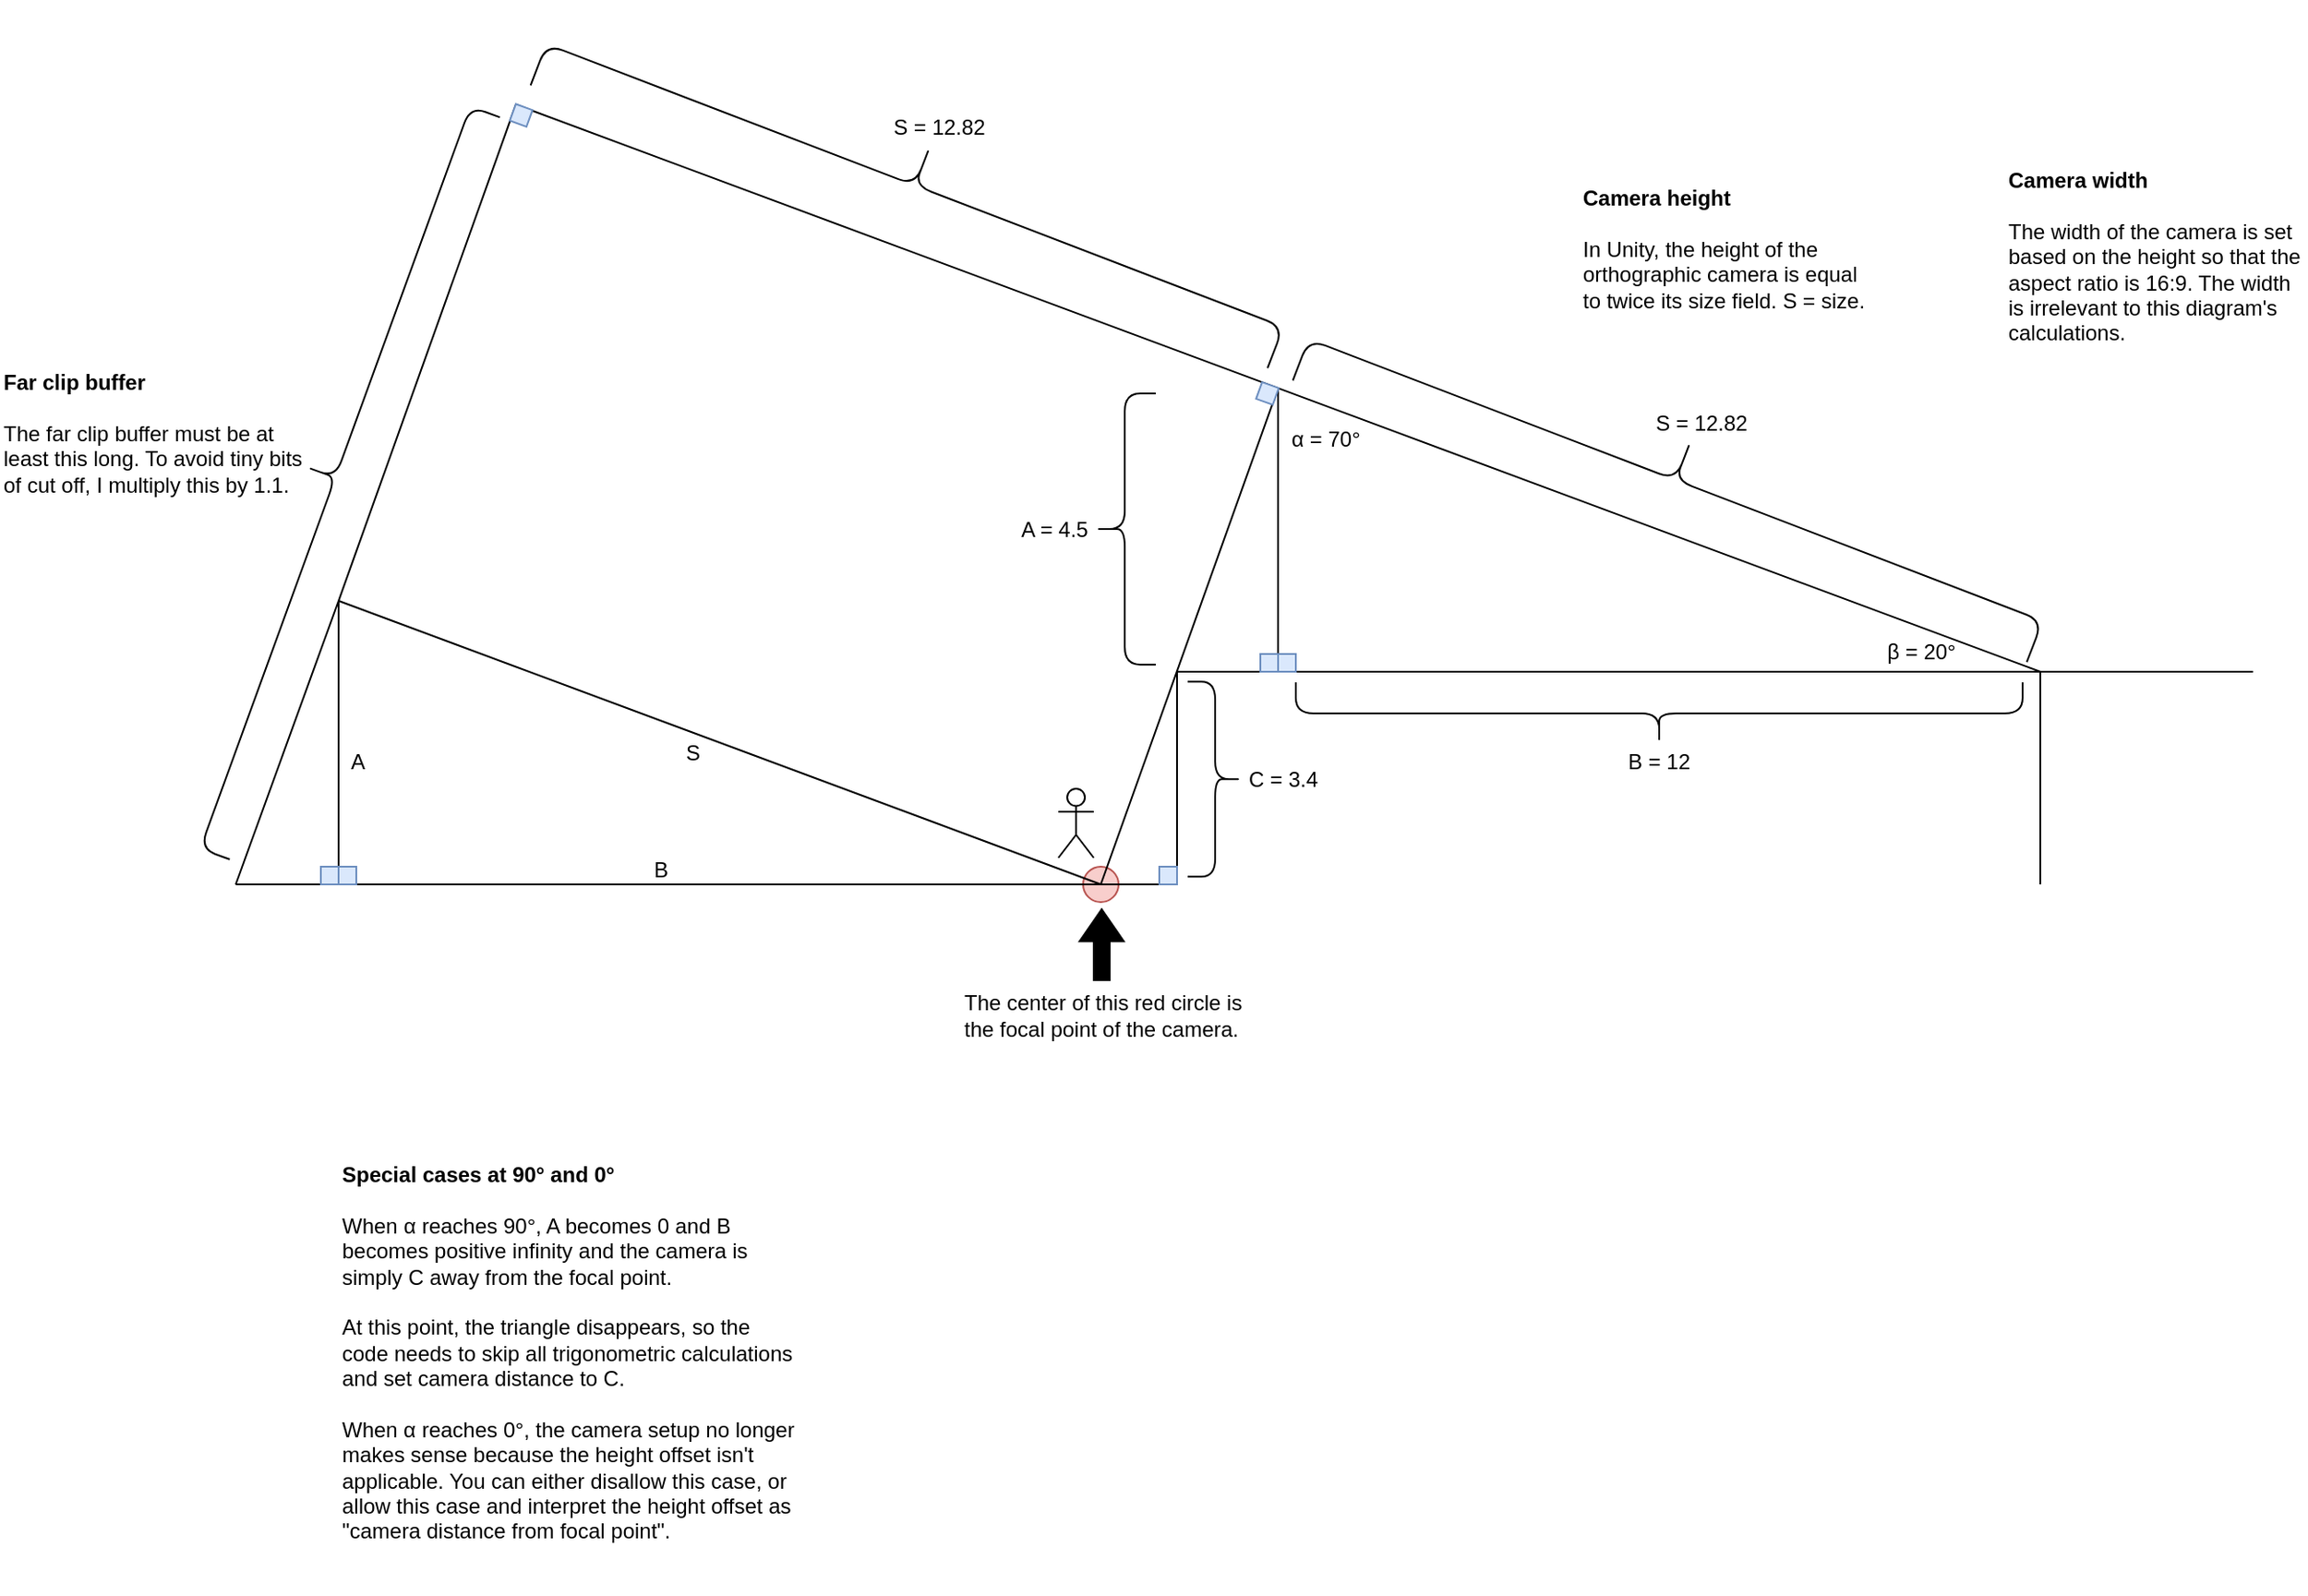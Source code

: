 <mxfile version="28.1.2">
  <diagram name="Page-1" id="FrN06xPbd_DsweXHBffh">
    <mxGraphModel dx="1722" dy="1001" grid="1" gridSize="10" guides="1" tooltips="1" connect="1" arrows="1" fold="1" page="1" pageScale="1" pageWidth="1500" pageHeight="1500" math="0" shadow="0">
      <root>
        <mxCell id="0" />
        <mxCell id="1" parent="0" />
        <mxCell id="QoR44doOhelGxvLLjrM_-17" value="" style="ellipse;whiteSpace=wrap;html=1;aspect=fixed;fillColor=#f8cecc;strokeColor=#b85450;" parent="1" vertex="1">
          <mxGeometry x="670" y="590" width="20" height="20" as="geometry" />
        </mxCell>
        <mxCell id="QoR44doOhelGxvLLjrM_-1" value="" style="shape=umlActor;verticalLabelPosition=bottom;verticalAlign=top;html=1;outlineConnect=0;movable=1;resizable=1;rotatable=1;deletable=1;editable=1;locked=0;connectable=1;" parent="1" vertex="1">
          <mxGeometry x="656.07" y="546" width="19.93" height="39" as="geometry" />
        </mxCell>
        <mxCell id="QoR44doOhelGxvLLjrM_-4" value="" style="endArrow=none;html=1;rounded=0;" parent="1" edge="1">
          <mxGeometry width="50" height="50" relative="1" as="geometry">
            <mxPoint x="1210" y="480" as="sourcePoint" />
            <mxPoint x="1210" y="600" as="targetPoint" />
          </mxGeometry>
        </mxCell>
        <mxCell id="QoR44doOhelGxvLLjrM_-5" value="" style="endArrow=none;html=1;rounded=0;" parent="1" edge="1">
          <mxGeometry width="50" height="50" relative="1" as="geometry">
            <mxPoint x="723" y="480" as="sourcePoint" />
            <mxPoint x="1330" y="480" as="targetPoint" />
          </mxGeometry>
        </mxCell>
        <mxCell id="QoR44doOhelGxvLLjrM_-6" value="" style="endArrow=none;html=1;rounded=0;" parent="1" edge="1">
          <mxGeometry width="50" height="50" relative="1" as="geometry">
            <mxPoint x="350" y="160" as="sourcePoint" />
            <mxPoint x="1210" y="480" as="targetPoint" />
          </mxGeometry>
        </mxCell>
        <mxCell id="QoR44doOhelGxvLLjrM_-7" value="" style="endArrow=none;html=1;rounded=0;" parent="1" edge="1">
          <mxGeometry width="50" height="50" relative="1" as="geometry">
            <mxPoint x="780" y="320" as="sourcePoint" />
            <mxPoint x="780" y="480" as="targetPoint" />
          </mxGeometry>
        </mxCell>
        <mxCell id="QoR44doOhelGxvLLjrM_-10" value="" style="whiteSpace=wrap;html=1;aspect=fixed;rotation=0;fillColor=#dae8fc;strokeColor=#6c8ebf;" parent="1" vertex="1">
          <mxGeometry x="780" y="470" width="10" height="10" as="geometry" />
        </mxCell>
        <mxCell id="QoR44doOhelGxvLLjrM_-11" value="" style="whiteSpace=wrap;html=1;aspect=fixed;rotation=0;fillColor=#dae8fc;strokeColor=#6c8ebf;" parent="1" vertex="1">
          <mxGeometry x="770" y="470" width="10" height="10" as="geometry" />
        </mxCell>
        <mxCell id="QoR44doOhelGxvLLjrM_-16" value="The center of this red circle is the focal point of the camera." style="text;html=1;align=left;verticalAlign=middle;whiteSpace=wrap;rounded=0;" parent="1" vertex="1">
          <mxGeometry x="601" y="654" width="174" height="40" as="geometry" />
        </mxCell>
        <mxCell id="QoR44doOhelGxvLLjrM_-18" value="" style="endArrow=none;html=1;rounded=0;" parent="1" edge="1">
          <mxGeometry width="50" height="50" relative="1" as="geometry">
            <mxPoint x="780" y="320" as="sourcePoint" />
            <mxPoint x="680" y="600" as="targetPoint" />
          </mxGeometry>
        </mxCell>
        <mxCell id="QoR44doOhelGxvLLjrM_-20" value="&lt;div&gt;&lt;b&gt;Camera height&lt;/b&gt;&lt;/div&gt;&lt;div&gt;&lt;br&gt;&lt;/div&gt;In Unity, the height of the orthographic camera is equal to twice its size field. S = size." style="text;html=1;align=left;verticalAlign=top;whiteSpace=wrap;rounded=0;" parent="1" vertex="1">
          <mxGeometry x="950" y="198.5" width="170" height="100" as="geometry" />
        </mxCell>
        <mxCell id="QoR44doOhelGxvLLjrM_-21" value="" style="shape=curlyBracket;whiteSpace=wrap;html=1;rounded=1;flipH=1;labelPosition=right;verticalLabelPosition=middle;align=left;verticalAlign=middle;rotation=291;" parent="1" vertex="1">
          <mxGeometry x="979.34" y="150.1" width="49.89" height="443.48" as="geometry" />
        </mxCell>
        <mxCell id="QoR44doOhelGxvLLjrM_-23" value="S = 12.82" style="text;html=1;align=center;verticalAlign=middle;whiteSpace=wrap;rounded=0;" parent="1" vertex="1">
          <mxGeometry x="989" y="325" width="60" height="30" as="geometry" />
        </mxCell>
        <mxCell id="QoR44doOhelGxvLLjrM_-24" value="" style="shape=curlyBracket;whiteSpace=wrap;html=1;rounded=1;flipH=1;labelPosition=right;verticalLabelPosition=middle;align=left;verticalAlign=middle;rotation=291;" parent="1" vertex="1">
          <mxGeometry x="550.18" y="-17" width="49.89" height="445.3" as="geometry" />
        </mxCell>
        <mxCell id="QoR44doOhelGxvLLjrM_-25" value="S = 12.82" style="text;html=1;align=center;verticalAlign=middle;whiteSpace=wrap;rounded=0;" parent="1" vertex="1">
          <mxGeometry x="559" y="158.1" width="60" height="30" as="geometry" />
        </mxCell>
        <mxCell id="QoR44doOhelGxvLLjrM_-26" value="" style="shape=curlyBracket;whiteSpace=wrap;html=1;rounded=1;labelPosition=left;verticalLabelPosition=middle;align=right;verticalAlign=middle;rotation=-90;" parent="1" vertex="1">
          <mxGeometry x="977.5" y="298.5" width="35" height="410" as="geometry" />
        </mxCell>
        <mxCell id="QoR44doOhelGxvLLjrM_-27" value="B = 12" style="text;html=1;align=center;verticalAlign=middle;whiteSpace=wrap;rounded=0;" parent="1" vertex="1">
          <mxGeometry x="965" y="516" width="60" height="30" as="geometry" />
        </mxCell>
        <mxCell id="QoR44doOhelGxvLLjrM_-29" value="A = 4.5" style="text;html=1;align=center;verticalAlign=middle;whiteSpace=wrap;rounded=0;" parent="1" vertex="1">
          <mxGeometry x="629" y="387.5" width="50" height="25" as="geometry" />
        </mxCell>
        <mxCell id="QoR44doOhelGxvLLjrM_-30" value="β = 20°" style="text;html=1;align=center;verticalAlign=middle;whiteSpace=wrap;rounded=0;" parent="1" vertex="1">
          <mxGeometry x="1120" y="459" width="46" height="20" as="geometry" />
        </mxCell>
        <mxCell id="QoR44doOhelGxvLLjrM_-31" value="α = 70°" style="text;html=1;align=center;verticalAlign=middle;whiteSpace=wrap;rounded=0;" parent="1" vertex="1">
          <mxGeometry x="786" y="341" width="42" height="16" as="geometry" />
        </mxCell>
        <mxCell id="QoR44doOhelGxvLLjrM_-32" value="" style="shape=curlyBracket;whiteSpace=wrap;html=1;rounded=1;labelPosition=left;verticalLabelPosition=middle;align=right;verticalAlign=middle;" parent="1" vertex="1">
          <mxGeometry x="676" y="323" width="35" height="153" as="geometry" />
        </mxCell>
        <mxCell id="QoR44doOhelGxvLLjrM_-33" value="C = 3.4" style="text;html=1;align=center;verticalAlign=middle;whiteSpace=wrap;rounded=0;" parent="1" vertex="1">
          <mxGeometry x="753" y="526" width="60" height="30" as="geometry" />
        </mxCell>
        <mxCell id="QoR44doOhelGxvLLjrM_-34" value="" style="shape=curlyBracket;whiteSpace=wrap;html=1;rounded=1;flipH=1;labelPosition=right;verticalLabelPosition=middle;align=left;verticalAlign=middle;" parent="1" vertex="1">
          <mxGeometry x="729" y="485.58" width="31" height="110" as="geometry" />
        </mxCell>
        <mxCell id="QoR44doOhelGxvLLjrM_-35" value="" style="endArrow=none;html=1;rounded=0;" parent="1" edge="1">
          <mxGeometry width="50" height="50" relative="1" as="geometry">
            <mxPoint x="723" y="480" as="sourcePoint" />
            <mxPoint x="723" y="600" as="targetPoint" />
          </mxGeometry>
        </mxCell>
        <mxCell id="QoR44doOhelGxvLLjrM_-36" value="&lt;div&gt;&lt;b&gt;Camera width&lt;/b&gt;&lt;/div&gt;&lt;div&gt;&lt;br&gt;&lt;/div&gt;The width of the camera is set based on the height so that the aspect ratio is 16:9. The width is irrelevant to this diagram&#39;s calculations." style="text;html=1;align=left;verticalAlign=top;whiteSpace=wrap;rounded=0;" parent="1" vertex="1">
          <mxGeometry x="1190" y="188.5" width="170" height="120" as="geometry" />
        </mxCell>
        <mxCell id="Q9oC8fjvDd_QsvxPDSCa-1" value="&lt;div style=&quot;&quot;&gt;&lt;b&gt;&lt;span style=&quot;background-color: transparent; color: light-dark(rgb(0, 0, 0), rgb(255, 255, 255));&quot;&gt;Special cases at&amp;nbsp;&lt;/span&gt;&lt;span style=&quot;background-color: transparent;&quot;&gt;90° and&amp;nbsp;&lt;/span&gt;&lt;span style=&quot;background-color: transparent;&quot;&gt;0°&lt;/span&gt;&lt;/b&gt;&lt;/div&gt;&lt;div style=&quot;&quot;&gt;&lt;span style=&quot;background-color: transparent; color: light-dark(rgb(0, 0, 0), rgb(255, 255, 255));&quot;&gt;&lt;br&gt;&lt;/span&gt;&lt;/div&gt;&lt;div style=&quot;&quot;&gt;&lt;span style=&quot;background-color: transparent; color: light-dark(rgb(0, 0, 0), rgb(255, 255, 255));&quot;&gt;When&amp;nbsp;&lt;/span&gt;&lt;span style=&quot;background-color: transparent; color: light-dark(rgb(0, 0, 0), rgb(255, 255, 255));&quot;&gt;α reaches 90&lt;/span&gt;&lt;span style=&quot;background-color: transparent; color: light-dark(rgb(0, 0, 0), rgb(255, 255, 255));&quot;&gt;°, A becomes 0 and B becomes positive infinity&lt;/span&gt;&lt;span style=&quot;background-color: transparent; color: light-dark(rgb(0, 0, 0), rgb(255, 255, 255));&quot;&gt;&amp;nbsp;and the camera is simply C away from the focal point.&lt;/span&gt;&lt;/div&gt;&lt;div&gt;&lt;span style=&quot;&quot;&gt;&lt;br&gt;&lt;/span&gt;&lt;/div&gt;&lt;div&gt;&lt;span style=&quot;&quot;&gt;At this point, the triangle disappears, so the code needs to skip all trigonometric calculations and set camera distance to C.&lt;/span&gt;&lt;/div&gt;&lt;div&gt;&lt;span style=&quot;&quot;&gt;&lt;br&gt;&lt;/span&gt;&lt;/div&gt;&lt;div&gt;&lt;span style=&quot;&quot;&gt;When α reaches 0°, the camera setup no longer makes sense because the height offset isn&#39;t applicable. You can either disallow this case, or allow this case and interpret the height offset as &quot;camera distance from focal point&quot;.&lt;/span&gt;&lt;/div&gt;" style="text;html=1;align=left;verticalAlign=top;whiteSpace=wrap;rounded=0;" parent="1" vertex="1">
          <mxGeometry x="250" y="750" width="260" height="250" as="geometry" />
        </mxCell>
        <mxCell id="tHqMKbbyKAlybmzHwqQ6-1" value="" style="endArrow=none;html=1;rounded=0;" edge="1" parent="1">
          <mxGeometry width="50" height="50" relative="1" as="geometry">
            <mxPoint x="350" y="160.1" as="sourcePoint" />
            <mxPoint x="250" y="440.1" as="targetPoint" />
          </mxGeometry>
        </mxCell>
        <mxCell id="tHqMKbbyKAlybmzHwqQ6-2" value="" style="endArrow=none;html=1;rounded=0;" edge="1" parent="1">
          <mxGeometry width="50" height="50" relative="1" as="geometry">
            <mxPoint x="250" y="440" as="sourcePoint" />
            <mxPoint x="680" y="600" as="targetPoint" />
          </mxGeometry>
        </mxCell>
        <mxCell id="tHqMKbbyKAlybmzHwqQ6-4" value="" style="endArrow=none;html=1;rounded=0;" edge="1" parent="1">
          <mxGeometry width="50" height="50" relative="1" as="geometry">
            <mxPoint x="250" y="600" as="sourcePoint" />
            <mxPoint x="680" y="600" as="targetPoint" />
          </mxGeometry>
        </mxCell>
        <mxCell id="tHqMKbbyKAlybmzHwqQ6-7" value="" style="endArrow=none;html=1;rounded=0;" edge="1" parent="1">
          <mxGeometry width="50" height="50" relative="1" as="geometry">
            <mxPoint x="250" y="600" as="sourcePoint" />
            <mxPoint x="250" y="440" as="targetPoint" />
          </mxGeometry>
        </mxCell>
        <mxCell id="tHqMKbbyKAlybmzHwqQ6-8" value="S" style="text;html=1;align=center;verticalAlign=middle;whiteSpace=wrap;rounded=0;" vertex="1" parent="1">
          <mxGeometry x="420" y="511" width="60" height="30" as="geometry" />
        </mxCell>
        <mxCell id="tHqMKbbyKAlybmzHwqQ6-9" value="B" style="text;html=1;align=center;verticalAlign=middle;whiteSpace=wrap;rounded=0;" vertex="1" parent="1">
          <mxGeometry x="402" y="577" width="60" height="30" as="geometry" />
        </mxCell>
        <mxCell id="tHqMKbbyKAlybmzHwqQ6-10" value="A" style="text;html=1;align=center;verticalAlign=middle;whiteSpace=wrap;rounded=0;" vertex="1" parent="1">
          <mxGeometry x="231" y="516" width="60" height="30" as="geometry" />
        </mxCell>
        <mxCell id="tHqMKbbyKAlybmzHwqQ6-11" value="" style="whiteSpace=wrap;html=1;aspect=fixed;rotation=20;fillColor=#dae8fc;strokeColor=#6c8ebf;" vertex="1" parent="1">
          <mxGeometry x="769" y="318" width="10" height="10" as="geometry" />
        </mxCell>
        <mxCell id="tHqMKbbyKAlybmzHwqQ6-13" value="" style="whiteSpace=wrap;html=1;aspect=fixed;rotation=20;fillColor=#dae8fc;strokeColor=#6c8ebf;" vertex="1" parent="1">
          <mxGeometry x="347.999" y="161.099" width="10" height="10" as="geometry" />
        </mxCell>
        <mxCell id="tHqMKbbyKAlybmzHwqQ6-14" value="" style="whiteSpace=wrap;html=1;aspect=fixed;rotation=0;fillColor=#dae8fc;strokeColor=#6c8ebf;" vertex="1" parent="1">
          <mxGeometry x="249.999" y="589.999" width="10" height="10" as="geometry" />
        </mxCell>
        <mxCell id="tHqMKbbyKAlybmzHwqQ6-15" value="" style="endArrow=none;html=1;rounded=0;" edge="1" parent="1">
          <mxGeometry width="50" height="50" relative="1" as="geometry">
            <mxPoint x="250" y="440" as="sourcePoint" />
            <mxPoint x="192" y="600" as="targetPoint" />
          </mxGeometry>
        </mxCell>
        <mxCell id="tHqMKbbyKAlybmzHwqQ6-17" value="" style="shape=curlyBracket;whiteSpace=wrap;html=1;rounded=1;labelPosition=left;verticalLabelPosition=middle;align=right;verticalAlign=middle;rotation=20;" vertex="1" parent="1">
          <mxGeometry x="230.46" y="147.68" width="35.42" height="445.57" as="geometry" />
        </mxCell>
        <mxCell id="tHqMKbbyKAlybmzHwqQ6-18" value="&lt;div&gt;&lt;b&gt;Far clip buffer&lt;/b&gt;&lt;/div&gt;&lt;div&gt;&lt;br&gt;&lt;/div&gt;The far clip buffer must be at least this long. To avoid tiny bits of cut off, I multiply this by 1.1." style="text;html=1;align=left;verticalAlign=top;whiteSpace=wrap;rounded=0;" vertex="1" parent="1">
          <mxGeometry x="59.0" y="303.25" width="182.54" height="101.5" as="geometry" />
        </mxCell>
        <mxCell id="tHqMKbbyKAlybmzHwqQ6-20" value="" style="endArrow=none;html=1;rounded=0;" edge="1" parent="1">
          <mxGeometry width="50" height="50" relative="1" as="geometry">
            <mxPoint x="192" y="600" as="sourcePoint" />
            <mxPoint x="250" y="600" as="targetPoint" />
          </mxGeometry>
        </mxCell>
        <mxCell id="tHqMKbbyKAlybmzHwqQ6-21" value="" style="whiteSpace=wrap;html=1;aspect=fixed;rotation=0;fillColor=#dae8fc;strokeColor=#6c8ebf;" vertex="1" parent="1">
          <mxGeometry x="240" y="590" width="10" height="10" as="geometry" />
        </mxCell>
        <mxCell id="tHqMKbbyKAlybmzHwqQ6-22" value="" style="endArrow=none;html=1;rounded=0;" edge="1" parent="1">
          <mxGeometry width="50" height="50" relative="1" as="geometry">
            <mxPoint x="679" y="600" as="sourcePoint" />
            <mxPoint x="723" y="600" as="targetPoint" />
          </mxGeometry>
        </mxCell>
        <mxCell id="tHqMKbbyKAlybmzHwqQ6-23" value="" style="whiteSpace=wrap;html=1;aspect=fixed;rotation=0;fillColor=#dae8fc;strokeColor=#6c8ebf;" vertex="1" parent="1">
          <mxGeometry x="713" y="590" width="10" height="10" as="geometry" />
        </mxCell>
        <mxCell id="tHqMKbbyKAlybmzHwqQ6-24" value="" style="html=1;shadow=0;dashed=0;align=center;verticalAlign=middle;shape=mxgraph.arrows2.arrow;dy=0.64;dx=18.17;direction=north;notch=0;fillStyle=solid;fillColor=#000000;" vertex="1" parent="1">
          <mxGeometry x="668" y="614" width="25" height="40" as="geometry" />
        </mxCell>
      </root>
    </mxGraphModel>
  </diagram>
</mxfile>
